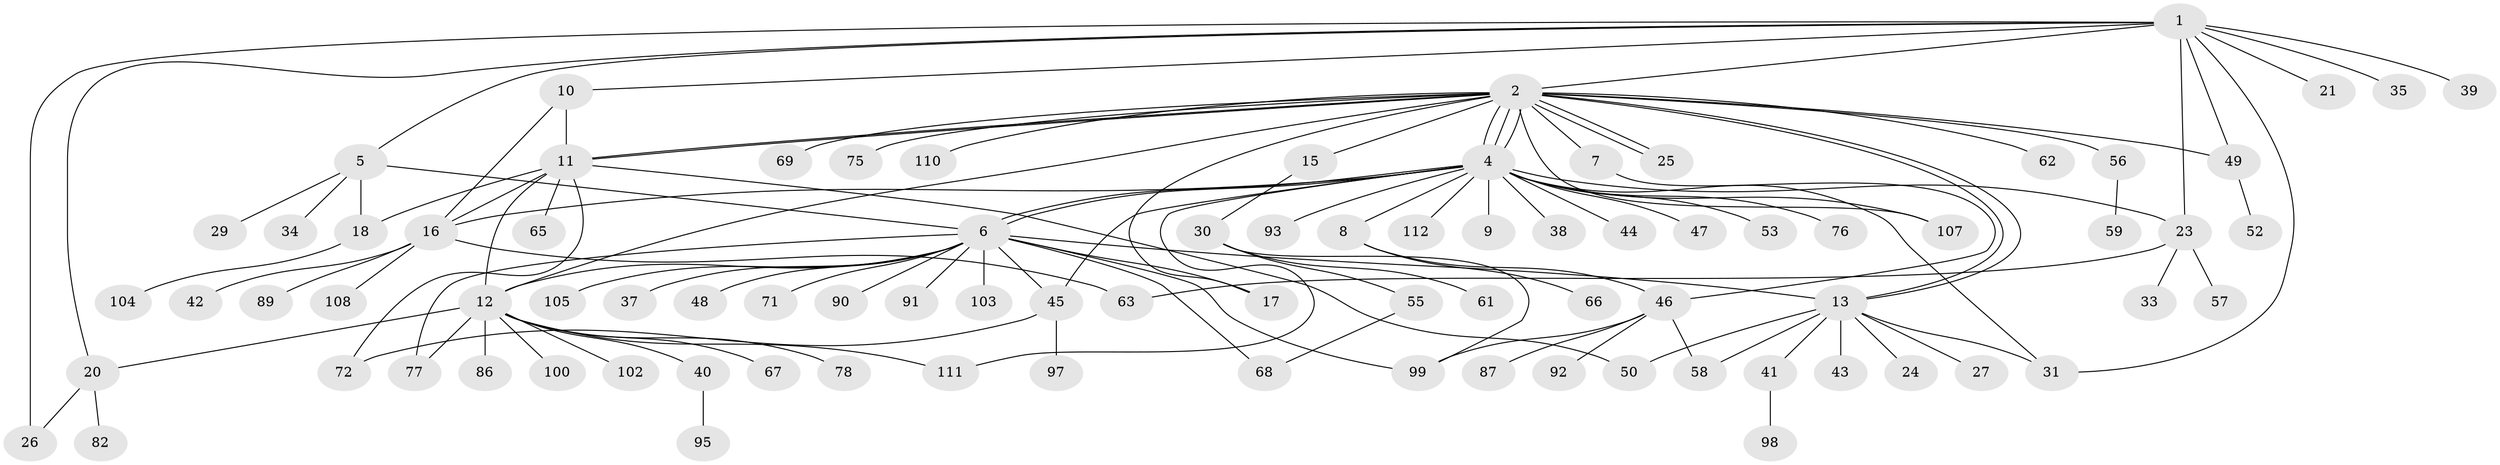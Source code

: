 // Generated by graph-tools (version 1.1) at 2025/51/02/27/25 19:51:54]
// undirected, 86 vertices, 118 edges
graph export_dot {
graph [start="1"]
  node [color=gray90,style=filled];
  1 [super="+3"];
  2 [super="+14"];
  4 [super="+96"];
  5 [super="+70"];
  6 [super="+79"];
  7;
  8;
  9;
  10 [super="+22"];
  11 [super="+51"];
  12 [super="+36"];
  13 [super="+19"];
  15;
  16 [super="+54"];
  17 [super="+73"];
  18 [super="+83"];
  20 [super="+32"];
  21;
  23 [super="+28"];
  24;
  25 [super="+88"];
  26 [super="+64"];
  27;
  29;
  30 [super="+80"];
  31;
  33;
  34;
  35;
  37;
  38;
  39;
  40 [super="+94"];
  41;
  42;
  43;
  44;
  45;
  46 [super="+84"];
  47;
  48;
  49 [super="+85"];
  50;
  52;
  53;
  55 [super="+81"];
  56 [super="+101"];
  57;
  58 [super="+106"];
  59 [super="+60"];
  61;
  62;
  63;
  65;
  66;
  67;
  68;
  69;
  71;
  72 [super="+74"];
  75 [super="+109"];
  76;
  77;
  78;
  82;
  86;
  87;
  89;
  90;
  91;
  92;
  93;
  95;
  97;
  98;
  99;
  100;
  102;
  103;
  104;
  105;
  107;
  108;
  110;
  111;
  112;
  1 -- 2 [weight=2];
  1 -- 35;
  1 -- 5;
  1 -- 39;
  1 -- 10;
  1 -- 49;
  1 -- 21;
  1 -- 23 [weight=2];
  1 -- 31;
  1 -- 26;
  1 -- 20;
  2 -- 4;
  2 -- 4;
  2 -- 4;
  2 -- 7;
  2 -- 11;
  2 -- 11;
  2 -- 12;
  2 -- 13;
  2 -- 13;
  2 -- 15;
  2 -- 17;
  2 -- 25;
  2 -- 25;
  2 -- 49;
  2 -- 62;
  2 -- 69;
  2 -- 75;
  2 -- 107;
  2 -- 110;
  2 -- 56;
  4 -- 6 [weight=2];
  4 -- 6;
  4 -- 8;
  4 -- 9;
  4 -- 16;
  4 -- 31;
  4 -- 38;
  4 -- 44;
  4 -- 45;
  4 -- 47;
  4 -- 53;
  4 -- 76;
  4 -- 93;
  4 -- 107;
  4 -- 111;
  4 -- 112;
  4 -- 23;
  5 -- 6;
  5 -- 29;
  5 -- 34;
  5 -- 18;
  6 -- 13;
  6 -- 17;
  6 -- 37;
  6 -- 45;
  6 -- 48;
  6 -- 68;
  6 -- 71;
  6 -- 77;
  6 -- 90;
  6 -- 91;
  6 -- 99;
  6 -- 103;
  6 -- 105;
  6 -- 12;
  7 -- 46;
  8 -- 66;
  8 -- 46;
  10 -- 11;
  10 -- 16;
  11 -- 12;
  11 -- 16;
  11 -- 18;
  11 -- 50;
  11 -- 65;
  11 -- 72;
  12 -- 20;
  12 -- 40;
  12 -- 67;
  12 -- 77;
  12 -- 78;
  12 -- 86;
  12 -- 100;
  12 -- 102;
  12 -- 111;
  13 -- 24;
  13 -- 27 [weight=2];
  13 -- 31;
  13 -- 41;
  13 -- 43;
  13 -- 50;
  13 -- 58;
  15 -- 30;
  16 -- 42;
  16 -- 63;
  16 -- 89;
  16 -- 108;
  18 -- 104;
  20 -- 26;
  20 -- 82;
  23 -- 33;
  23 -- 57;
  23 -- 63;
  30 -- 55;
  30 -- 61;
  30 -- 99;
  40 -- 95;
  41 -- 98;
  45 -- 72 [weight=2];
  45 -- 97;
  46 -- 92;
  46 -- 99;
  46 -- 87;
  46 -- 58;
  49 -- 52;
  55 -- 68;
  56 -- 59;
}
